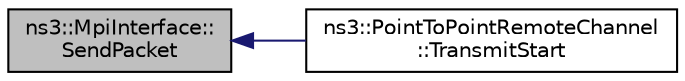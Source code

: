 digraph "ns3::MpiInterface::SendPacket"
{
  edge [fontname="Helvetica",fontsize="10",labelfontname="Helvetica",labelfontsize="10"];
  node [fontname="Helvetica",fontsize="10",shape=record];
  rankdir="LR";
  Node1 [label="ns3::MpiInterface::\lSendPacket",height=0.2,width=0.4,color="black", fillcolor="grey75", style="filled", fontcolor="black"];
  Node1 -> Node2 [dir="back",color="midnightblue",fontsize="10",style="solid"];
  Node2 [label="ns3::PointToPointRemoteChannel\l::TransmitStart",height=0.2,width=0.4,color="black", fillcolor="white", style="filled",URL="$d9/de4/classns3_1_1PointToPointRemoteChannel.html#adf3cd554e4987c346dff17b536753ffd",tooltip="Transmit the packet. "];
}
